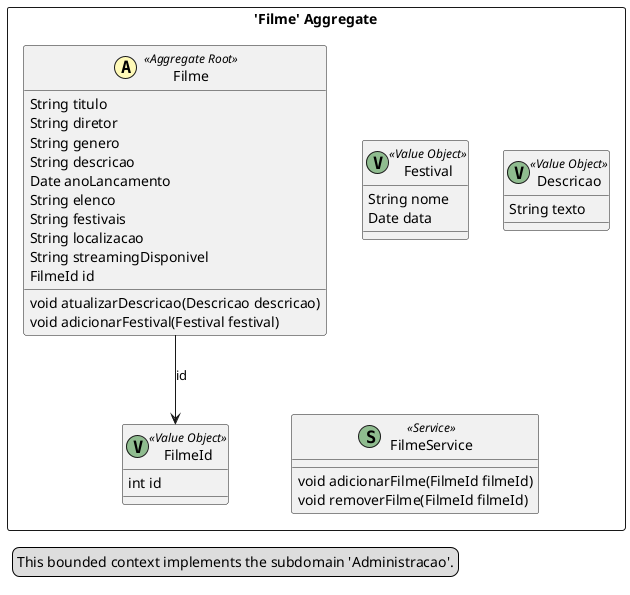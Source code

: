 @startuml

skinparam componentStyle uml2

package "'Filme' Aggregate" <<Rectangle>> {
	class Filme <<(A,#fffab8) Aggregate Root>> {
		String titulo
		String diretor
		String genero
		String descricao
		Date anoLancamento
		String elenco
		String festivais
		String localizacao
		String streamingDisponivel
		FilmeId id
		void atualizarDescricao(Descricao descricao)
		void adicionarFestival(Festival festival)
	}
	class FilmeId <<(V,DarkSeaGreen) Value Object>> {
		int id
	}
	class Festival <<(V,DarkSeaGreen) Value Object>> {
		String nome
		Date data
	}
	class Descricao <<(V,DarkSeaGreen) Value Object>> {
		String texto
	}
	class FilmeService <<(S,DarkSeaGreen) Service>> {
		void adicionarFilme(FilmeId filmeId)
		void removerFilme(FilmeId filmeId)
	}
}
Filme --> FilmeId : id
legend left
  This bounded context implements the subdomain 'Administracao'.
end legend


@enduml
